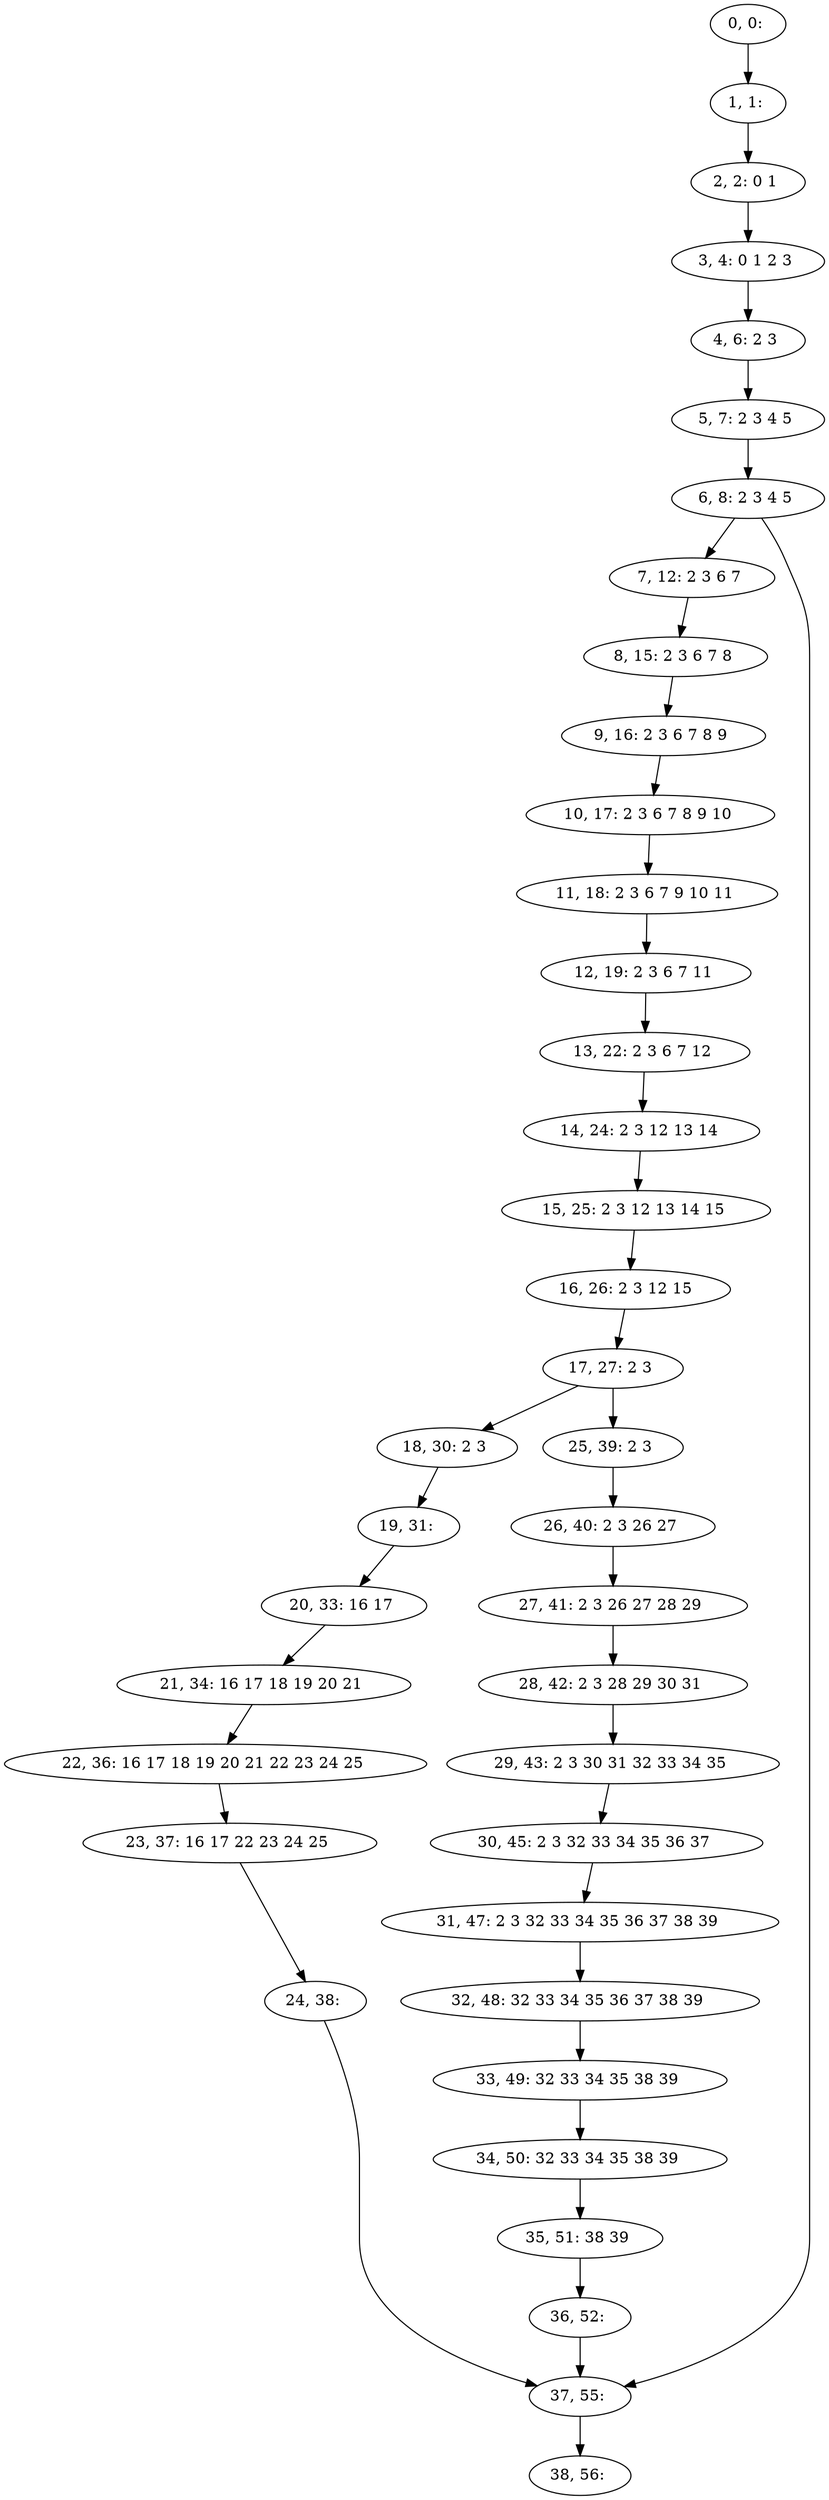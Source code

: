 digraph G {
0[label="0, 0: "];
1[label="1, 1: "];
2[label="2, 2: 0 1 "];
3[label="3, 4: 0 1 2 3 "];
4[label="4, 6: 2 3 "];
5[label="5, 7: 2 3 4 5 "];
6[label="6, 8: 2 3 4 5 "];
7[label="7, 12: 2 3 6 7 "];
8[label="8, 15: 2 3 6 7 8 "];
9[label="9, 16: 2 3 6 7 8 9 "];
10[label="10, 17: 2 3 6 7 8 9 10 "];
11[label="11, 18: 2 3 6 7 9 10 11 "];
12[label="12, 19: 2 3 6 7 11 "];
13[label="13, 22: 2 3 6 7 12 "];
14[label="14, 24: 2 3 12 13 14 "];
15[label="15, 25: 2 3 12 13 14 15 "];
16[label="16, 26: 2 3 12 15 "];
17[label="17, 27: 2 3 "];
18[label="18, 30: 2 3 "];
19[label="19, 31: "];
20[label="20, 33: 16 17 "];
21[label="21, 34: 16 17 18 19 20 21 "];
22[label="22, 36: 16 17 18 19 20 21 22 23 24 25 "];
23[label="23, 37: 16 17 22 23 24 25 "];
24[label="24, 38: "];
25[label="25, 39: 2 3 "];
26[label="26, 40: 2 3 26 27 "];
27[label="27, 41: 2 3 26 27 28 29 "];
28[label="28, 42: 2 3 28 29 30 31 "];
29[label="29, 43: 2 3 30 31 32 33 34 35 "];
30[label="30, 45: 2 3 32 33 34 35 36 37 "];
31[label="31, 47: 2 3 32 33 34 35 36 37 38 39 "];
32[label="32, 48: 32 33 34 35 36 37 38 39 "];
33[label="33, 49: 32 33 34 35 38 39 "];
34[label="34, 50: 32 33 34 35 38 39 "];
35[label="35, 51: 38 39 "];
36[label="36, 52: "];
37[label="37, 55: "];
38[label="38, 56: "];
0->1 ;
1->2 ;
2->3 ;
3->4 ;
4->5 ;
5->6 ;
6->7 ;
6->37 ;
7->8 ;
8->9 ;
9->10 ;
10->11 ;
11->12 ;
12->13 ;
13->14 ;
14->15 ;
15->16 ;
16->17 ;
17->18 ;
17->25 ;
18->19 ;
19->20 ;
20->21 ;
21->22 ;
22->23 ;
23->24 ;
24->37 ;
25->26 ;
26->27 ;
27->28 ;
28->29 ;
29->30 ;
30->31 ;
31->32 ;
32->33 ;
33->34 ;
34->35 ;
35->36 ;
36->37 ;
37->38 ;
}
